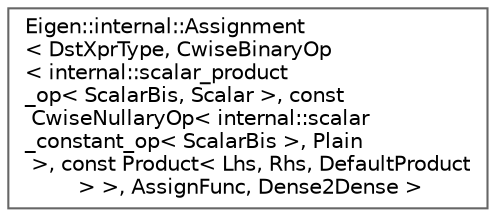 digraph "Graphical Class Hierarchy"
{
 // LATEX_PDF_SIZE
  bgcolor="transparent";
  edge [fontname=Helvetica,fontsize=10,labelfontname=Helvetica,labelfontsize=10];
  node [fontname=Helvetica,fontsize=10,shape=box,height=0.2,width=0.4];
  rankdir="LR";
  Node0 [id="Node000000",label="Eigen::internal::Assignment\l\< DstXprType, CwiseBinaryOp\l\< internal::scalar_product\l_op\< ScalarBis, Scalar \>, const\l CwiseNullaryOp\< internal::scalar\l_constant_op\< ScalarBis \>, Plain\l \>, const Product\< Lhs, Rhs, DefaultProduct\l \> \>, AssignFunc, Dense2Dense \>",height=0.2,width=0.4,color="grey40", fillcolor="white", style="filled",URL="$structEigen_1_1internal_1_1Assignment_3_01DstXprType_00_01CwiseBinaryOp_3_01internal_1_1scalar__cd3c7eb5cdd76e3762fda411afd41310.html",tooltip=" "];
}
